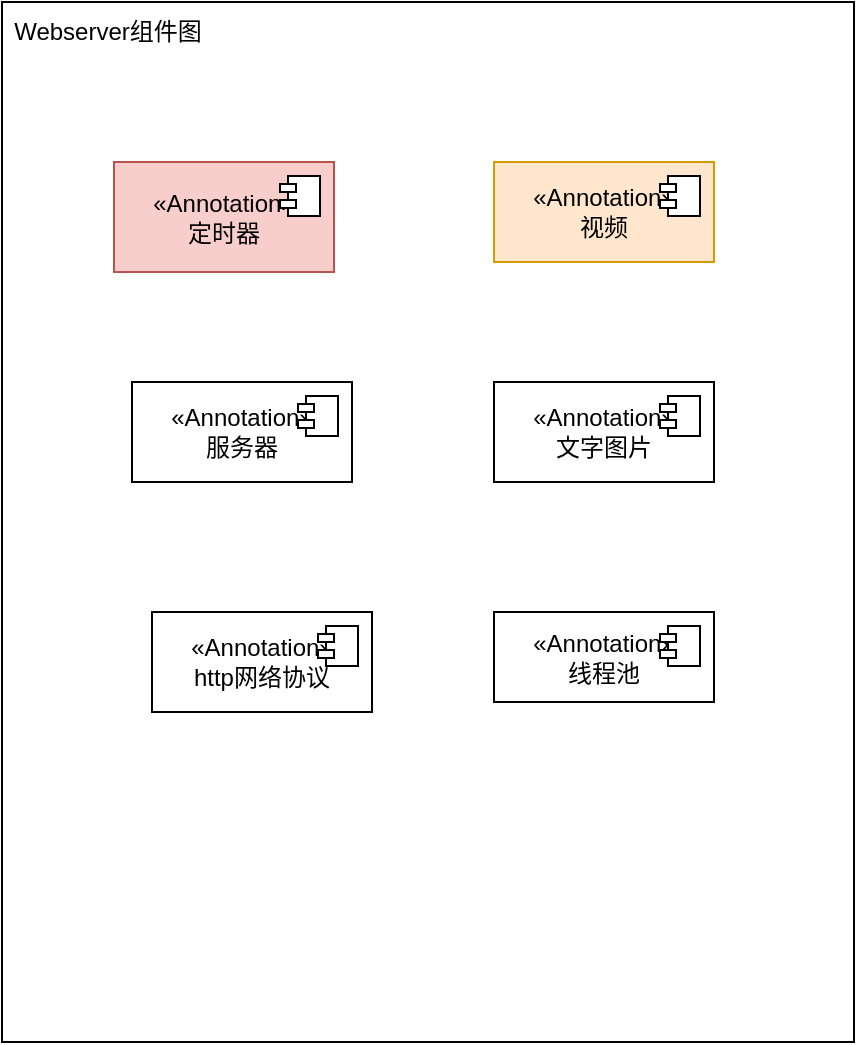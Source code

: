 <mxfile version="24.5.5" type="github">
  <diagram name="Page-1" id="b5b7bab2-c9e2-2cf4-8b2a-24fd1a2a6d21">
    <mxGraphModel dx="2074" dy="1098" grid="1" gridSize="10" guides="1" tooltips="1" connect="1" arrows="1" fold="1" page="1" pageScale="1" pageWidth="827" pageHeight="1169" background="none" math="0" shadow="0">
      <root>
        <mxCell id="0" />
        <mxCell id="1" parent="0" />
        <mxCell id="LhfyZljwdzAr05syaVW1-14" value="" style="rounded=0;whiteSpace=wrap;html=1;" parent="1" vertex="1">
          <mxGeometry x="294" y="250" width="426" height="520" as="geometry" />
        </mxCell>
        <mxCell id="LhfyZljwdzAr05syaVW1-17" value="«Annotation»&lt;div&gt;视频&lt;br&gt;&lt;/div&gt;" style="html=1;dropTarget=0;whiteSpace=wrap;fillColor=#ffe6cc;strokeColor=#d79b00;" parent="1" vertex="1">
          <mxGeometry x="540" y="330" width="110" height="50" as="geometry" />
        </mxCell>
        <mxCell id="LhfyZljwdzAr05syaVW1-18" value="" style="shape=module;jettyWidth=8;jettyHeight=4;" parent="LhfyZljwdzAr05syaVW1-17" vertex="1">
          <mxGeometry x="1" width="20" height="20" relative="1" as="geometry">
            <mxPoint x="-27" y="7" as="offset" />
          </mxGeometry>
        </mxCell>
        <mxCell id="LhfyZljwdzAr05syaVW1-19" value="«Annotation»&lt;div&gt;文字图片&lt;/div&gt;" style="html=1;dropTarget=0;whiteSpace=wrap;" parent="1" vertex="1">
          <mxGeometry x="540" y="440" width="110" height="50" as="geometry" />
        </mxCell>
        <mxCell id="LhfyZljwdzAr05syaVW1-20" value="" style="shape=module;jettyWidth=8;jettyHeight=4;" parent="LhfyZljwdzAr05syaVW1-19" vertex="1">
          <mxGeometry x="1" width="20" height="20" relative="1" as="geometry">
            <mxPoint x="-27" y="7" as="offset" />
          </mxGeometry>
        </mxCell>
        <mxCell id="LhfyZljwdzAr05syaVW1-21" value="Webserver组件图" style="text;html=1;align=center;verticalAlign=middle;whiteSpace=wrap;rounded=0;" parent="1" vertex="1">
          <mxGeometry x="294" y="250" width="106" height="30" as="geometry" />
        </mxCell>
        <mxCell id="LhfyZljwdzAr05syaVW1-22" value="«Annotation»&lt;br&gt;&lt;div&gt;线程池&lt;/div&gt;" style="html=1;dropTarget=0;whiteSpace=wrap;" parent="1" vertex="1">
          <mxGeometry x="540" y="555" width="110" height="45" as="geometry" />
        </mxCell>
        <mxCell id="LhfyZljwdzAr05syaVW1-23" value="" style="shape=module;jettyWidth=8;jettyHeight=4;" parent="LhfyZljwdzAr05syaVW1-22" vertex="1">
          <mxGeometry x="1" width="20" height="20" relative="1" as="geometry">
            <mxPoint x="-27" y="7" as="offset" />
          </mxGeometry>
        </mxCell>
        <mxCell id="LhfyZljwdzAr05syaVW1-24" value="«Annotation»&lt;div&gt;定时器&lt;/div&gt;" style="html=1;dropTarget=0;whiteSpace=wrap;fillColor=#f8cecc;strokeColor=#b85450;" parent="1" vertex="1">
          <mxGeometry x="350" y="330" width="110" height="55" as="geometry" />
        </mxCell>
        <mxCell id="LhfyZljwdzAr05syaVW1-25" value="" style="shape=module;jettyWidth=8;jettyHeight=4;" parent="LhfyZljwdzAr05syaVW1-24" vertex="1">
          <mxGeometry x="1" width="20" height="20" relative="1" as="geometry">
            <mxPoint x="-27" y="7" as="offset" />
          </mxGeometry>
        </mxCell>
        <mxCell id="LhfyZljwdzAr05syaVW1-26" value="«Annotation»&lt;div&gt;服务器&lt;/div&gt;" style="html=1;dropTarget=0;whiteSpace=wrap;" parent="1" vertex="1">
          <mxGeometry x="359" y="440" width="110" height="50" as="geometry" />
        </mxCell>
        <mxCell id="LhfyZljwdzAr05syaVW1-27" value="" style="shape=module;jettyWidth=8;jettyHeight=4;" parent="LhfyZljwdzAr05syaVW1-26" vertex="1">
          <mxGeometry x="1" width="20" height="20" relative="1" as="geometry">
            <mxPoint x="-27" y="7" as="offset" />
          </mxGeometry>
        </mxCell>
        <mxCell id="LhfyZljwdzAr05syaVW1-28" value="«Annotation»&lt;div&gt;http网络协议&lt;/div&gt;" style="html=1;dropTarget=0;whiteSpace=wrap;" parent="1" vertex="1">
          <mxGeometry x="369" y="555" width="110" height="50" as="geometry" />
        </mxCell>
        <mxCell id="LhfyZljwdzAr05syaVW1-29" value="" style="shape=module;jettyWidth=8;jettyHeight=4;" parent="LhfyZljwdzAr05syaVW1-28" vertex="1">
          <mxGeometry x="1" width="20" height="20" relative="1" as="geometry">
            <mxPoint x="-27" y="7" as="offset" />
          </mxGeometry>
        </mxCell>
      </root>
    </mxGraphModel>
  </diagram>
</mxfile>
